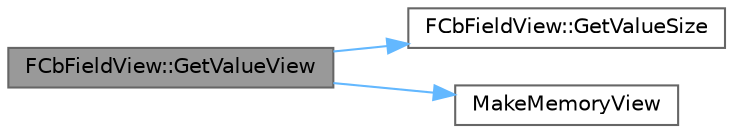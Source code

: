 digraph "FCbFieldView::GetValueView"
{
 // INTERACTIVE_SVG=YES
 // LATEX_PDF_SIZE
  bgcolor="transparent";
  edge [fontname=Helvetica,fontsize=10,labelfontname=Helvetica,labelfontsize=10];
  node [fontname=Helvetica,fontsize=10,shape=box,height=0.2,width=0.4];
  rankdir="LR";
  Node1 [id="Node000001",label="FCbFieldView::GetValueView",height=0.2,width=0.4,color="gray40", fillcolor="grey60", style="filled", fontcolor="black",tooltip="Returns a view of the value, which excludes the type and name."];
  Node1 -> Node2 [id="edge1_Node000001_Node000002",color="steelblue1",style="solid",tooltip=" "];
  Node2 [id="Node000002",label="FCbFieldView::GetValueSize",height=0.2,width=0.4,color="grey40", fillcolor="white", style="filled",URL="$dc/deb/classFCbFieldView.html#aeb9d30c2441f88355e411f7372f69a1f",tooltip="Returns the size of the value in bytes, which is the field excluding the type and name."];
  Node1 -> Node3 [id="edge2_Node000001_Node000003",color="steelblue1",style="solid",tooltip=" "];
  Node3 [id="Node000003",label="MakeMemoryView",height=0.2,width=0.4,color="grey40", fillcolor="white", style="filled",URL="$db/d99/MemoryView_8h.html#a3f29c29614c21c76fac21d51295c1543",tooltip="Make a non-owning mutable view of Size bytes starting at Data."];
}

